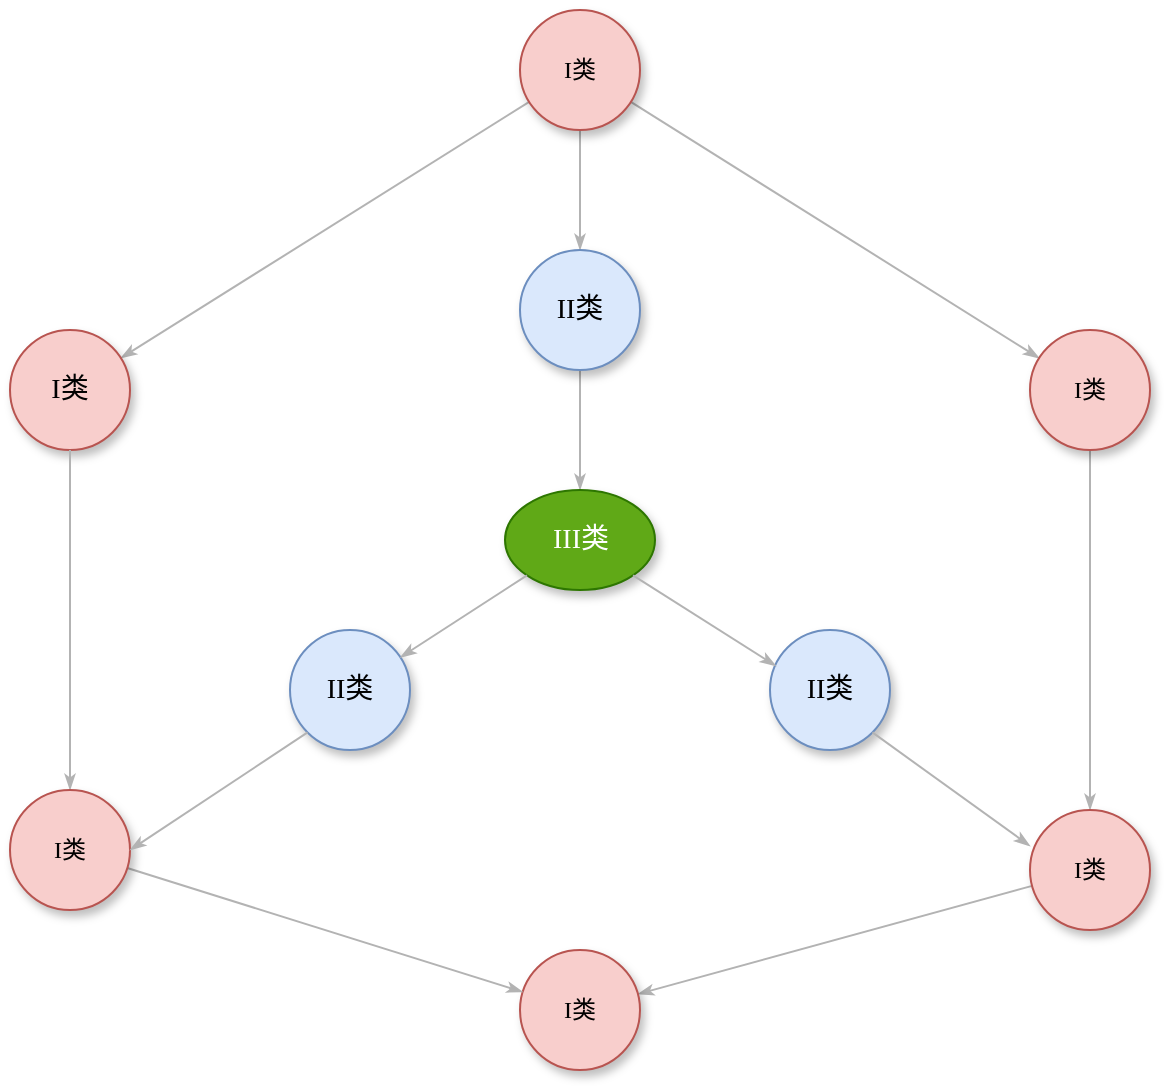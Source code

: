 <mxfile version="20.1.4" type="github">
  <diagram name="Page-1" id="42789a77-a242-8287-6e28-9cd8cfd52e62">
    <mxGraphModel dx="1422" dy="762" grid="1" gridSize="10" guides="1" tooltips="1" connect="1" arrows="1" fold="1" page="1" pageScale="1" pageWidth="1100" pageHeight="850" background="none" math="0" shadow="0">
      <root>
        <mxCell id="0" />
        <mxCell id="1" parent="0" />
        <mxCell id="1ea317790d2ca983-12" style="edgeStyle=none;rounded=1;html=1;labelBackgroundColor=none;startArrow=none;startFill=0;startSize=5;endArrow=classicThin;endFill=1;endSize=5;jettySize=auto;orthogonalLoop=1;strokeColor=#B3B3B3;strokeWidth=1;fontFamily=Verdana;fontSize=12" parent="1" source="1ea317790d2ca983-1" target="1ea317790d2ca983-2" edge="1">
          <mxGeometry relative="1" as="geometry" />
        </mxCell>
        <mxCell id="1ea317790d2ca983-13" value="" style="edgeStyle=none;rounded=1;html=1;labelBackgroundColor=none;startArrow=none;startFill=0;startSize=5;endArrow=classicThin;endFill=1;endSize=5;jettySize=auto;orthogonalLoop=1;strokeColor=#B3B3B3;strokeWidth=1;fontFamily=Verdana;fontSize=12" parent="1" source="1ea317790d2ca983-1" target="1ea317790d2ca983-9" edge="1">
          <mxGeometry relative="1" as="geometry" />
        </mxCell>
        <mxCell id="1ea317790d2ca983-14" value="" style="edgeStyle=none;rounded=1;html=1;labelBackgroundColor=none;startArrow=none;startFill=0;startSize=5;endArrow=classicThin;endFill=1;endSize=5;jettySize=auto;orthogonalLoop=1;strokeColor=#B3B3B3;strokeWidth=1;fontFamily=Verdana;fontSize=12" parent="1" source="1ea317790d2ca983-1" target="1ea317790d2ca983-3" edge="1">
          <mxGeometry relative="1" as="geometry" />
        </mxCell>
        <mxCell id="1ea317790d2ca983-1" value="&lt;span style=&quot;font-family: Verdana;&quot; lang=&quot;EN-US&quot;&gt;I&lt;/span&gt;&lt;span style=&quot;font-family: Verdana;&quot;&gt;类&lt;/span&gt;" style="ellipse;whiteSpace=wrap;html=1;rounded=0;shadow=1;comic=0;labelBackgroundColor=none;strokeWidth=1;fontFamily=Helvetica;fontSize=12;align=center;fillColor=#f8cecc;strokeColor=#b85450;" parent="1" vertex="1">
          <mxGeometry x="465" y="80" width="60" height="60" as="geometry" />
        </mxCell>
        <mxCell id="1ea317790d2ca983-21" value="" style="edgeStyle=none;rounded=1;html=1;labelBackgroundColor=none;startArrow=none;startFill=0;startSize=5;endArrow=classicThin;endFill=1;endSize=5;jettySize=auto;orthogonalLoop=1;strokeColor=#B3B3B3;strokeWidth=1;fontFamily=Verdana;fontSize=12" parent="1" source="1ea317790d2ca983-2" target="1ea317790d2ca983-7" edge="1">
          <mxGeometry relative="1" as="geometry" />
        </mxCell>
        <mxCell id="1ea317790d2ca983-2" value="&lt;span style=&quot;font-size:10.5pt;mso-bidi-font-size:11.0pt;font-family:宋体;mso-bidi-font-family:&lt;br/&gt;&amp;quot;Times New Roman&amp;quot;;mso-bidi-theme-font:minor-bidi;mso-ansi-language:EN-US;&lt;br/&gt;mso-fareast-language:ZH-CN;mso-bidi-language:AR-SA&quot; lang=&quot;EN-US&quot;&gt;II&lt;/span&gt;&lt;span style=&quot;font-size:10.5pt;mso-bidi-font-size:11.0pt;font-family:宋体;mso-bidi-font-family:&lt;br/&gt;&amp;quot;Times New Roman&amp;quot;;mso-bidi-theme-font:minor-bidi;mso-ansi-language:EN-US;&lt;br/&gt;mso-fareast-language:ZH-CN;mso-bidi-language:AR-SA&quot;&gt;类&lt;/span&gt;" style="ellipse;whiteSpace=wrap;html=1;rounded=0;shadow=1;comic=0;labelBackgroundColor=none;strokeWidth=1;fontFamily=Verdana;fontSize=12;align=center;fillColor=#dae8fc;strokeColor=#6c8ebf;" parent="1" vertex="1">
          <mxGeometry x="465" y="200" width="60" height="60" as="geometry" />
        </mxCell>
        <mxCell id="1ea317790d2ca983-15" value="" style="edgeStyle=none;rounded=1;html=1;labelBackgroundColor=none;startArrow=none;startFill=0;startSize=5;endArrow=classicThin;endFill=1;endSize=5;jettySize=auto;orthogonalLoop=1;strokeColor=#B3B3B3;strokeWidth=1;fontFamily=Verdana;fontSize=12;entryX=0.5;entryY=0;entryDx=0;entryDy=0;" parent="1" source="1ea317790d2ca983-3" target="1ea317790d2ca983-5" edge="1">
          <mxGeometry relative="1" as="geometry">
            <mxPoint x="737.5" y="320" as="targetPoint" />
          </mxGeometry>
        </mxCell>
        <mxCell id="1ea317790d2ca983-3" value="&lt;span lang=&quot;EN-US&quot;&gt;I&lt;/span&gt;类" style="ellipse;whiteSpace=wrap;html=1;rounded=0;shadow=1;comic=0;labelBackgroundColor=none;strokeWidth=1;fontFamily=Verdana;fontSize=12;align=center;fillColor=#f8cecc;strokeColor=#b85450;" parent="1" vertex="1">
          <mxGeometry x="720" y="240" width="60" height="60" as="geometry" />
        </mxCell>
        <mxCell id="1ea317790d2ca983-17" value="" style="edgeStyle=none;rounded=1;html=1;labelBackgroundColor=none;startArrow=none;startFill=0;startSize=5;endArrow=classicThin;endFill=1;endSize=5;jettySize=auto;orthogonalLoop=1;strokeColor=#B3B3B3;strokeWidth=1;fontFamily=Verdana;fontSize=12" parent="1" source="1ea317790d2ca983-5" target="1ea317790d2ca983-8" edge="1">
          <mxGeometry relative="1" as="geometry" />
        </mxCell>
        <mxCell id="1ea317790d2ca983-5" value="&lt;span lang=&quot;EN-US&quot;&gt;I&lt;/span&gt;类" style="ellipse;whiteSpace=wrap;html=1;rounded=0;shadow=1;comic=0;labelBackgroundColor=none;strokeWidth=1;fontFamily=Verdana;fontSize=12;align=center;fillColor=#f8cecc;strokeColor=#b85450;" parent="1" vertex="1">
          <mxGeometry x="720" y="480" width="60" height="60" as="geometry" />
        </mxCell>
        <mxCell id="1ea317790d2ca983-6" value="&lt;span style=&quot;font-size:10.5pt;mso-bidi-font-size:11.0pt;font-family:宋体;mso-bidi-font-family:&lt;br/&gt;&amp;quot;Times New Roman&amp;quot;;mso-bidi-theme-font:minor-bidi;mso-ansi-language:EN-US;&lt;br/&gt;mso-fareast-language:ZH-CN;mso-bidi-language:AR-SA&quot; lang=&quot;EN-US&quot;&gt;II&lt;/span&gt;&lt;span style=&quot;font-size:10.5pt;mso-bidi-font-size:11.0pt;font-family:宋体;mso-bidi-font-family:&lt;br/&gt;&amp;quot;Times New Roman&amp;quot;;mso-bidi-theme-font:minor-bidi;mso-ansi-language:EN-US;&lt;br/&gt;mso-fareast-language:ZH-CN;mso-bidi-language:AR-SA&quot;&gt;类&lt;/span&gt;" style="ellipse;whiteSpace=wrap;html=1;rounded=0;shadow=1;comic=0;labelBackgroundColor=none;strokeWidth=1;fontFamily=Verdana;fontSize=12;align=center;fillColor=#dae8fc;strokeColor=#6c8ebf;" parent="1" vertex="1">
          <mxGeometry x="590" y="390" width="60" height="60" as="geometry" />
        </mxCell>
        <mxCell id="1ea317790d2ca983-7" value="&lt;span style=&quot;font-size:10.5pt;mso-bidi-font-size:11.0pt;font-family:宋体;mso-bidi-font-family:&lt;br/&gt;&amp;quot;Times New Roman&amp;quot;;mso-bidi-theme-font:minor-bidi;mso-ansi-language:EN-US;&lt;br/&gt;mso-fareast-language:ZH-CN;mso-bidi-language:AR-SA&quot; lang=&quot;EN-US&quot;&gt;III&lt;/span&gt;&lt;span style=&quot;font-size:10.5pt;mso-bidi-font-size:11.0pt;font-family:宋体;mso-bidi-font-family:&lt;br/&gt;&amp;quot;Times New Roman&amp;quot;;mso-bidi-theme-font:minor-bidi;mso-ansi-language:EN-US;&lt;br/&gt;mso-fareast-language:ZH-CN;mso-bidi-language:AR-SA&quot;&gt;类&lt;/span&gt;" style="ellipse;whiteSpace=wrap;html=1;rounded=0;shadow=1;comic=0;labelBackgroundColor=none;strokeWidth=1;fontFamily=Verdana;fontSize=12;align=center;fillColor=#60a917;fontColor=#ffffff;strokeColor=#2D7600;" parent="1" vertex="1">
          <mxGeometry x="457.5" y="320" width="75" height="50" as="geometry" />
        </mxCell>
        <mxCell id="1ea317790d2ca983-8" value="&lt;span lang=&quot;EN-US&quot;&gt;I&lt;/span&gt;类" style="ellipse;whiteSpace=wrap;html=1;rounded=0;shadow=1;comic=0;labelBackgroundColor=none;strokeWidth=1;fontFamily=Verdana;fontSize=12;align=center;fillColor=#f8cecc;strokeColor=#b85450;" parent="1" vertex="1">
          <mxGeometry x="465" y="550" width="60" height="60" as="geometry" />
        </mxCell>
        <mxCell id="1ea317790d2ca983-9" value="&lt;span style=&quot;font-size:10.5pt;mso-bidi-font-size:11.0pt;font-family:宋体;mso-bidi-font-family:&lt;br/&gt;&amp;quot;Times New Roman&amp;quot;;mso-bidi-theme-font:minor-bidi;mso-ansi-language:EN-US;&lt;br/&gt;mso-fareast-language:ZH-CN;mso-bidi-language:AR-SA&quot; lang=&quot;EN-US&quot;&gt;I&lt;/span&gt;&lt;span style=&quot;font-size:10.5pt;mso-bidi-font-size:11.0pt;font-family:宋体;mso-bidi-font-family:&lt;br/&gt;&amp;quot;Times New Roman&amp;quot;;mso-bidi-theme-font:minor-bidi;mso-ansi-language:EN-US;&lt;br/&gt;mso-fareast-language:ZH-CN;mso-bidi-language:AR-SA&quot;&gt;类&lt;/span&gt;" style="ellipse;whiteSpace=wrap;html=1;rounded=0;shadow=1;comic=0;labelBackgroundColor=none;strokeWidth=1;fontFamily=Verdana;fontSize=12;align=center;fillColor=#f8cecc;strokeColor=#b85450;" parent="1" vertex="1">
          <mxGeometry x="210" y="240" width="60" height="60" as="geometry" />
        </mxCell>
        <mxCell id="1ea317790d2ca983-20" value="" style="edgeStyle=none;rounded=1;html=1;labelBackgroundColor=none;startArrow=none;startFill=0;startSize=5;endArrow=classicThin;endFill=1;endSize=5;jettySize=auto;orthogonalLoop=1;strokeColor=#B3B3B3;strokeWidth=1;fontFamily=Verdana;fontSize=12;exitX=0.5;exitY=1;exitDx=0;exitDy=0;" parent="1" source="1ea317790d2ca983-9" target="1ea317790d2ca983-11" edge="1">
          <mxGeometry relative="1" as="geometry">
            <mxPoint x="247.5" y="370" as="sourcePoint" />
          </mxGeometry>
        </mxCell>
        <mxCell id="1ea317790d2ca983-18" value="" style="edgeStyle=none;rounded=1;html=1;labelBackgroundColor=none;startArrow=none;startFill=0;startSize=5;endArrow=classicThin;endFill=1;endSize=5;jettySize=auto;orthogonalLoop=1;strokeColor=#B3B3B3;strokeWidth=1;fontFamily=Verdana;fontSize=12" parent="1" source="1ea317790d2ca983-11" target="1ea317790d2ca983-8" edge="1">
          <mxGeometry relative="1" as="geometry" />
        </mxCell>
        <mxCell id="1ea317790d2ca983-11" value="&lt;span lang=&quot;EN-US&quot;&gt;I&lt;/span&gt;类" style="ellipse;whiteSpace=wrap;html=1;rounded=0;shadow=1;comic=0;labelBackgroundColor=none;strokeWidth=1;fontFamily=Verdana;fontSize=12;align=center;fillColor=#f8cecc;strokeColor=#b85450;" parent="1" vertex="1">
          <mxGeometry x="210" y="470" width="60" height="60" as="geometry" />
        </mxCell>
        <mxCell id="GIspUnlDH8avRdbgShiE-2" value="" style="edgeStyle=none;rounded=1;html=1;labelBackgroundColor=none;startArrow=none;startFill=0;startSize=5;endArrow=classicThin;endFill=1;endSize=5;jettySize=auto;orthogonalLoop=1;strokeColor=#B3B3B3;strokeWidth=1;fontFamily=Verdana;fontSize=12;exitX=1;exitY=1;exitDx=0;exitDy=0;entryX=0.05;entryY=0.3;entryDx=0;entryDy=0;entryPerimeter=0;" edge="1" parent="1" source="1ea317790d2ca983-7" target="1ea317790d2ca983-6">
          <mxGeometry relative="1" as="geometry">
            <mxPoint x="481.997" y="478.168" as="sourcePoint" />
            <mxPoint x="618.411" y="339.998" as="targetPoint" />
          </mxGeometry>
        </mxCell>
        <mxCell id="GIspUnlDH8avRdbgShiE-3" value="&lt;span style=&quot;font-size:10.5pt;mso-bidi-font-size:11.0pt;font-family:宋体;mso-bidi-font-family:&lt;br/&gt;&amp;quot;Times New Roman&amp;quot;;mso-bidi-theme-font:minor-bidi;mso-ansi-language:EN-US;&lt;br/&gt;mso-fareast-language:ZH-CN;mso-bidi-language:AR-SA&quot; lang=&quot;EN-US&quot;&gt;II&lt;/span&gt;&lt;span style=&quot;font-size:10.5pt;mso-bidi-font-size:11.0pt;font-family:宋体;mso-bidi-font-family:&lt;br/&gt;&amp;quot;Times New Roman&amp;quot;;mso-bidi-theme-font:minor-bidi;mso-ansi-language:EN-US;&lt;br/&gt;mso-fareast-language:ZH-CN;mso-bidi-language:AR-SA&quot;&gt;类&lt;/span&gt;" style="ellipse;whiteSpace=wrap;html=1;rounded=0;shadow=1;comic=0;labelBackgroundColor=none;strokeWidth=1;fontFamily=Verdana;fontSize=12;align=center;fillColor=#dae8fc;strokeColor=#6c8ebf;" vertex="1" parent="1">
          <mxGeometry x="350" y="390" width="60" height="60" as="geometry" />
        </mxCell>
        <mxCell id="GIspUnlDH8avRdbgShiE-4" value="" style="edgeStyle=none;rounded=1;html=1;labelBackgroundColor=none;startArrow=none;startFill=0;startSize=5;endArrow=classicThin;endFill=1;endSize=5;jettySize=auto;orthogonalLoop=1;strokeColor=#B3B3B3;strokeWidth=1;fontFamily=Verdana;fontSize=12;exitX=0;exitY=1;exitDx=0;exitDy=0;" edge="1" parent="1" source="1ea317790d2ca983-7" target="GIspUnlDH8avRdbgShiE-3">
          <mxGeometry relative="1" as="geometry">
            <mxPoint x="523.838" y="362.796" as="sourcePoint" />
            <mxPoint x="645" y="435" as="targetPoint" />
          </mxGeometry>
        </mxCell>
        <mxCell id="GIspUnlDH8avRdbgShiE-5" value="" style="edgeStyle=none;rounded=1;html=1;labelBackgroundColor=none;startArrow=none;startFill=0;startSize=5;endArrow=classicThin;endFill=1;endSize=5;jettySize=auto;orthogonalLoop=1;strokeColor=#B3B3B3;strokeWidth=1;fontFamily=Verdana;fontSize=12;entryX=1;entryY=0.5;entryDx=0;entryDy=0;exitX=0;exitY=1;exitDx=0;exitDy=0;" edge="1" parent="1" source="GIspUnlDH8avRdbgShiE-3" target="1ea317790d2ca983-11">
          <mxGeometry relative="1" as="geometry">
            <mxPoint x="450.0" y="532.657" as="sourcePoint" />
            <mxPoint x="259.694" y="425.001" as="targetPoint" />
          </mxGeometry>
        </mxCell>
        <mxCell id="GIspUnlDH8avRdbgShiE-6" value="" style="edgeStyle=none;rounded=1;html=1;labelBackgroundColor=none;startArrow=none;startFill=0;startSize=5;endArrow=classicThin;endFill=1;endSize=5;jettySize=auto;orthogonalLoop=1;strokeColor=#B3B3B3;strokeWidth=1;fontFamily=Verdana;fontSize=12;entryX=0;entryY=0.3;entryDx=0;entryDy=0;exitX=1;exitY=1;exitDx=0;exitDy=0;entryPerimeter=0;" edge="1" parent="1" source="1ea317790d2ca983-6" target="1ea317790d2ca983-5">
          <mxGeometry relative="1" as="geometry">
            <mxPoint x="386.162" y="452.796" as="sourcePoint" />
            <mxPoint x="295" y="475" as="targetPoint" />
          </mxGeometry>
        </mxCell>
      </root>
    </mxGraphModel>
  </diagram>
</mxfile>
